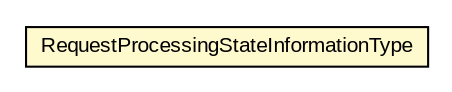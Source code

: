 #!/usr/local/bin/dot
#
# Class diagram 
# Generated by UMLGraph version R5_6-24-gf6e263 (http://www.umlgraph.org/)
#

digraph G {
	edge [fontname="arial",fontsize=10,labelfontname="arial",labelfontsize=10];
	node [fontname="arial",fontsize=10,shape=plaintext];
	nodesep=0.25;
	ranksep=0.5;
	// org.oasis_open.docs.wsdm.mows_2.RequestProcessingStateInformationType
	c325707 [label=<<table title="org.oasis_open.docs.wsdm.mows_2.RequestProcessingStateInformationType" border="0" cellborder="1" cellspacing="0" cellpadding="2" port="p" bgcolor="lemonChiffon" href="./RequestProcessingStateInformationType.html">
		<tr><td><table border="0" cellspacing="0" cellpadding="1">
<tr><td align="center" balign="center"> RequestProcessingStateInformationType </td></tr>
		</table></td></tr>
		</table>>, URL="./RequestProcessingStateInformationType.html", fontname="arial", fontcolor="black", fontsize=10.0];
}

